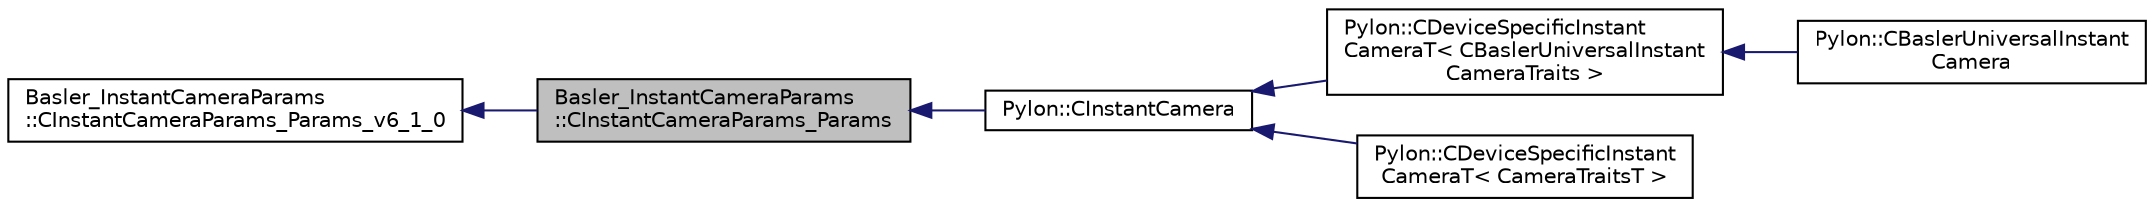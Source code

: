 digraph "Basler_InstantCameraParams::CInstantCameraParams_Params"
{
  edge [fontname="Helvetica",fontsize="10",labelfontname="Helvetica",labelfontsize="10"];
  node [fontname="Helvetica",fontsize="10",shape=record];
  rankdir="LR";
  Node1 [label="Basler_InstantCameraParams\l::CInstantCameraParams_Params",height=0.2,width=0.4,color="black", fillcolor="grey75", style="filled", fontcolor="black"];
  Node2 -> Node1 [dir="back",color="midnightblue",fontsize="10",style="solid",fontname="Helvetica"];
  Node2 [label="Basler_InstantCameraParams\l::CInstantCameraParams_Params_v6_1_0",height=0.2,width=0.4,color="black", fillcolor="white", style="filled",URL="$class_basler___instant_camera_params_1_1_c_instant_camera_params___params__v6__1__0.html",tooltip="A parameter class containing all parameters as members that are available for Instant Camera..."];
  Node1 -> Node3 [dir="back",color="midnightblue",fontsize="10",style="solid",fontname="Helvetica"];
  Node3 [label="Pylon::CInstantCamera",height=0.2,width=0.4,color="black", fillcolor="white", style="filled",URL="$class_pylon_1_1_c_instant_camera.html",tooltip="Provides convenient access to a camera device. "];
  Node3 -> Node4 [dir="back",color="midnightblue",fontsize="10",style="solid",fontname="Helvetica"];
  Node4 [label="Pylon::CDeviceSpecificInstant\lCameraT\< CBaslerUniversalInstant\lCameraTraits \>",height=0.2,width=0.4,color="black", fillcolor="white", style="filled",URL="$class_pylon_1_1_c_device_specific_instant_camera_t.html"];
  Node4 -> Node5 [dir="back",color="midnightblue",fontsize="10",style="solid",fontname="Helvetica"];
  Node5 [label="Pylon::CBaslerUniversalInstant\lCamera",height=0.2,width=0.4,color="black", fillcolor="white", style="filled",URL="$class_pylon_1_1_c_basler_universal_instant_camera.html",tooltip="Extends the CInstantCamera by universal parameter interface classes combining all interface types..."];
  Node3 -> Node6 [dir="back",color="midnightblue",fontsize="10",style="solid",fontname="Helvetica"];
  Node6 [label="Pylon::CDeviceSpecificInstant\lCameraT\< CameraTraitsT \>",height=0.2,width=0.4,color="black", fillcolor="white", style="filled",URL="$class_pylon_1_1_c_device_specific_instant_camera_t.html",tooltip="Implementation Detail: Header only implementation class for creating device specific Instant Camera c..."];
}

